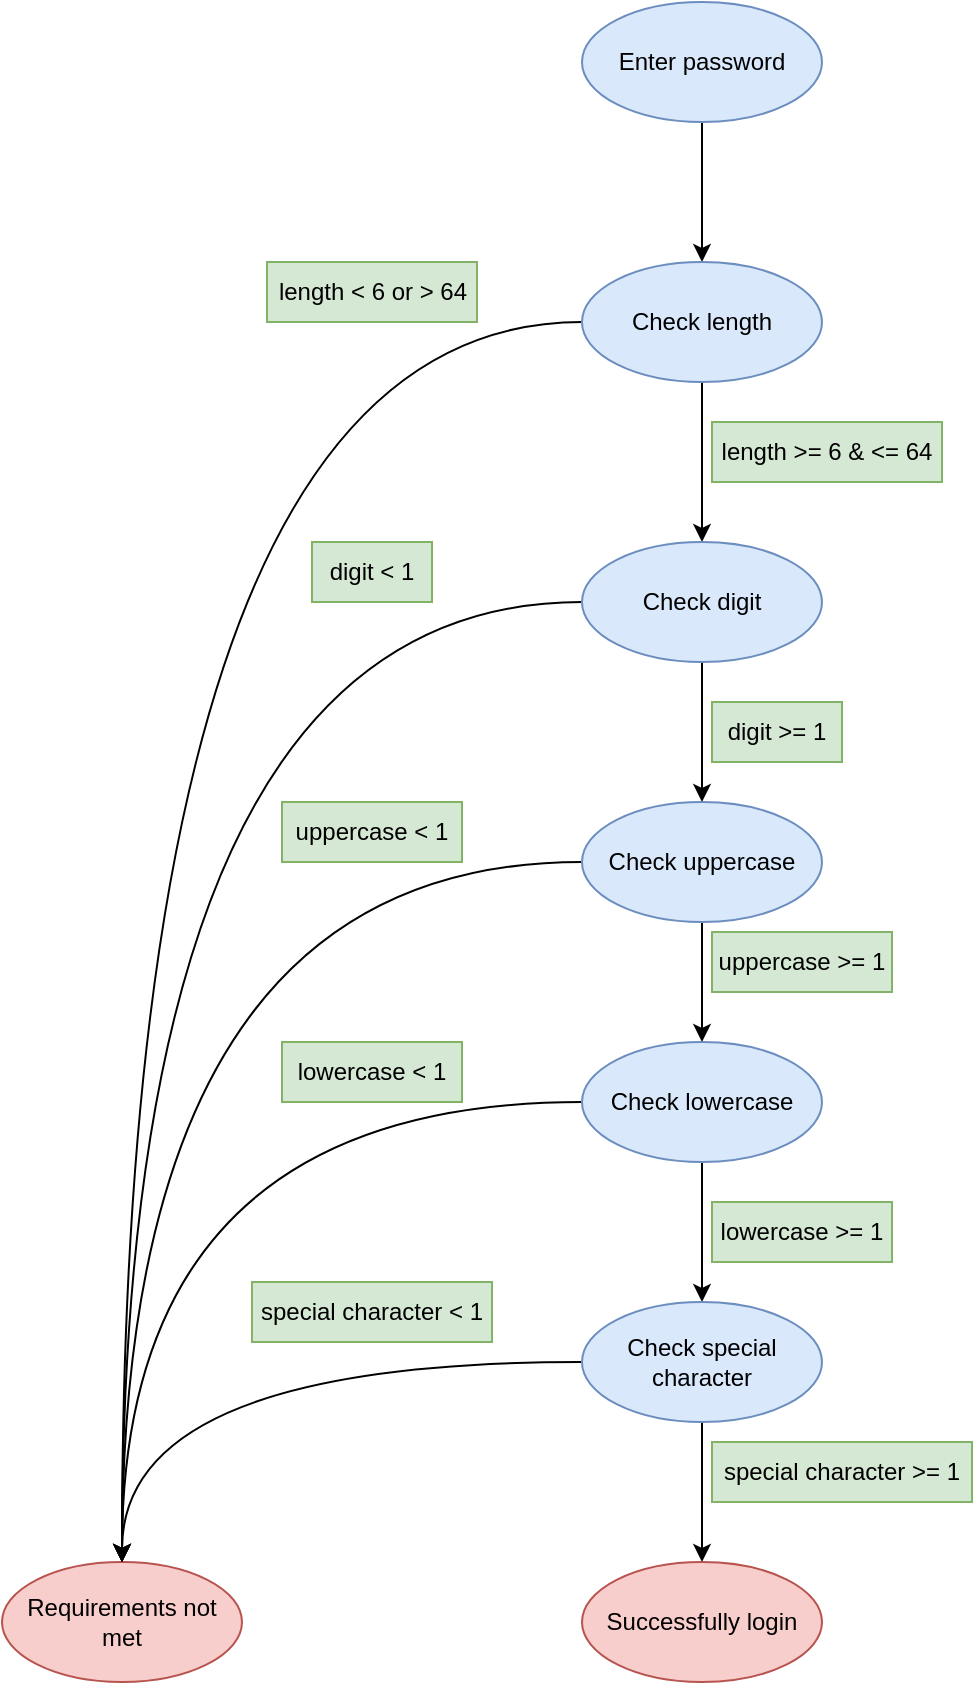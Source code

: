 <mxfile version="20.3.0" type="device"><diagram id="OcNbX9clFFBD-_X8Vdfh" name="Page-1"><mxGraphModel dx="1221" dy="754" grid="1" gridSize="10" guides="1" tooltips="1" connect="1" arrows="1" fold="1" page="1" pageScale="1" pageWidth="850" pageHeight="1100" math="0" shadow="0"><root><mxCell id="0"/><mxCell id="1" parent="0"/><mxCell id="SK5732vg5h385cBJLRKT-1" style="edgeStyle=orthogonalEdgeStyle;rounded=0;orthogonalLoop=1;jettySize=auto;html=1;" edge="1" parent="1" source="SK5732vg5h385cBJLRKT-2" target="SK5732vg5h385cBJLRKT-4"><mxGeometry relative="1" as="geometry"/></mxCell><mxCell id="SK5732vg5h385cBJLRKT-2" value="Enter password" style="ellipse;whiteSpace=wrap;html=1;fillColor=#dae8fc;strokeColor=#6c8ebf;" vertex="1" parent="1"><mxGeometry x="360" y="70" width="120" height="60" as="geometry"/></mxCell><mxCell id="SK5732vg5h385cBJLRKT-24" style="edgeStyle=orthogonalEdgeStyle;rounded=0;orthogonalLoop=1;jettySize=auto;html=1;exitX=0;exitY=0.5;exitDx=0;exitDy=0;entryX=0.5;entryY=0;entryDx=0;entryDy=0;curved=1;" edge="1" parent="1" source="SK5732vg5h385cBJLRKT-4" target="SK5732vg5h385cBJLRKT-5"><mxGeometry relative="1" as="geometry"/></mxCell><mxCell id="SK5732vg5h385cBJLRKT-30" style="edgeStyle=orthogonalEdgeStyle;curved=1;rounded=0;orthogonalLoop=1;jettySize=auto;html=1;entryX=0.5;entryY=0;entryDx=0;entryDy=0;" edge="1" parent="1" source="SK5732vg5h385cBJLRKT-4" target="SK5732vg5h385cBJLRKT-6"><mxGeometry relative="1" as="geometry"/></mxCell><mxCell id="SK5732vg5h385cBJLRKT-4" value="Check length" style="ellipse;whiteSpace=wrap;html=1;fillColor=#dae8fc;strokeColor=#6c8ebf;" vertex="1" parent="1"><mxGeometry x="360" y="200" width="120" height="60" as="geometry"/></mxCell><mxCell id="SK5732vg5h385cBJLRKT-5" value="Requirements not met" style="ellipse;whiteSpace=wrap;html=1;fillColor=#f8cecc;strokeColor=#b85450;" vertex="1" parent="1"><mxGeometry x="70" y="850" width="120" height="60" as="geometry"/></mxCell><mxCell id="SK5732vg5h385cBJLRKT-25" style="edgeStyle=orthogonalEdgeStyle;curved=1;rounded=0;orthogonalLoop=1;jettySize=auto;html=1;entryX=0.5;entryY=0;entryDx=0;entryDy=0;" edge="1" parent="1" source="SK5732vg5h385cBJLRKT-6" target="SK5732vg5h385cBJLRKT-5"><mxGeometry relative="1" as="geometry"/></mxCell><mxCell id="SK5732vg5h385cBJLRKT-31" style="edgeStyle=orthogonalEdgeStyle;curved=1;rounded=0;orthogonalLoop=1;jettySize=auto;html=1;entryX=0.5;entryY=0;entryDx=0;entryDy=0;" edge="1" parent="1" source="SK5732vg5h385cBJLRKT-6" target="SK5732vg5h385cBJLRKT-12"><mxGeometry relative="1" as="geometry"/></mxCell><mxCell id="SK5732vg5h385cBJLRKT-6" value="Check digit" style="ellipse;whiteSpace=wrap;html=1;fillColor=#dae8fc;strokeColor=#6c8ebf;" vertex="1" parent="1"><mxGeometry x="360" y="340" width="120" height="60" as="geometry"/></mxCell><mxCell id="SK5732vg5h385cBJLRKT-10" value="length &amp;lt; 6 or &amp;gt; 64" style="text;html=1;strokeColor=#82b366;fillColor=#d5e8d4;align=center;verticalAlign=middle;whiteSpace=wrap;rounded=0;" vertex="1" parent="1"><mxGeometry x="202.5" y="200" width="105" height="30" as="geometry"/></mxCell><mxCell id="SK5732vg5h385cBJLRKT-11" value="length &amp;gt;= 6 &amp;amp; &amp;lt;= 64" style="text;html=1;strokeColor=#82b366;fillColor=#d5e8d4;align=center;verticalAlign=middle;whiteSpace=wrap;rounded=0;" vertex="1" parent="1"><mxGeometry x="425" y="280" width="115" height="30" as="geometry"/></mxCell><mxCell id="SK5732vg5h385cBJLRKT-26" style="edgeStyle=orthogonalEdgeStyle;curved=1;rounded=0;orthogonalLoop=1;jettySize=auto;html=1;" edge="1" parent="1" source="SK5732vg5h385cBJLRKT-12"><mxGeometry relative="1" as="geometry"><mxPoint x="130" y="850" as="targetPoint"/></mxGeometry></mxCell><mxCell id="SK5732vg5h385cBJLRKT-32" style="edgeStyle=orthogonalEdgeStyle;curved=1;rounded=0;orthogonalLoop=1;jettySize=auto;html=1;entryX=0.5;entryY=0;entryDx=0;entryDy=0;" edge="1" parent="1" source="SK5732vg5h385cBJLRKT-12" target="SK5732vg5h385cBJLRKT-13"><mxGeometry relative="1" as="geometry"/></mxCell><mxCell id="SK5732vg5h385cBJLRKT-12" value="Check uppercase" style="ellipse;whiteSpace=wrap;html=1;fillColor=#dae8fc;strokeColor=#6c8ebf;" vertex="1" parent="1"><mxGeometry x="360" y="470" width="120" height="60" as="geometry"/></mxCell><mxCell id="SK5732vg5h385cBJLRKT-27" style="edgeStyle=orthogonalEdgeStyle;curved=1;rounded=0;orthogonalLoop=1;jettySize=auto;html=1;entryX=0.5;entryY=0;entryDx=0;entryDy=0;" edge="1" parent="1" source="SK5732vg5h385cBJLRKT-13" target="SK5732vg5h385cBJLRKT-5"><mxGeometry relative="1" as="geometry"/></mxCell><mxCell id="SK5732vg5h385cBJLRKT-33" style="edgeStyle=orthogonalEdgeStyle;curved=1;rounded=0;orthogonalLoop=1;jettySize=auto;html=1;entryX=0.5;entryY=0;entryDx=0;entryDy=0;" edge="1" parent="1" source="SK5732vg5h385cBJLRKT-13" target="SK5732vg5h385cBJLRKT-14"><mxGeometry relative="1" as="geometry"/></mxCell><mxCell id="SK5732vg5h385cBJLRKT-13" value="Check lowercase" style="ellipse;whiteSpace=wrap;html=1;fillColor=#dae8fc;strokeColor=#6c8ebf;" vertex="1" parent="1"><mxGeometry x="360" y="590" width="120" height="60" as="geometry"/></mxCell><mxCell id="SK5732vg5h385cBJLRKT-28" style="edgeStyle=orthogonalEdgeStyle;curved=1;rounded=0;orthogonalLoop=1;jettySize=auto;html=1;entryX=0.5;entryY=0;entryDx=0;entryDy=0;" edge="1" parent="1" source="SK5732vg5h385cBJLRKT-14" target="SK5732vg5h385cBJLRKT-5"><mxGeometry relative="1" as="geometry"/></mxCell><mxCell id="SK5732vg5h385cBJLRKT-34" style="edgeStyle=orthogonalEdgeStyle;curved=1;rounded=0;orthogonalLoop=1;jettySize=auto;html=1;entryX=0.5;entryY=0;entryDx=0;entryDy=0;" edge="1" parent="1" source="SK5732vg5h385cBJLRKT-14" target="SK5732vg5h385cBJLRKT-23"><mxGeometry relative="1" as="geometry"/></mxCell><mxCell id="SK5732vg5h385cBJLRKT-14" value="Check special character" style="ellipse;whiteSpace=wrap;html=1;fillColor=#dae8fc;strokeColor=#6c8ebf;" vertex="1" parent="1"><mxGeometry x="360" y="720" width="120" height="60" as="geometry"/></mxCell><mxCell id="SK5732vg5h385cBJLRKT-15" value="digit &amp;gt;= 1" style="text;html=1;strokeColor=#82b366;fillColor=#d5e8d4;align=center;verticalAlign=middle;whiteSpace=wrap;rounded=0;" vertex="1" parent="1"><mxGeometry x="425" y="420" width="65" height="30" as="geometry"/></mxCell><mxCell id="SK5732vg5h385cBJLRKT-16" value="digit &amp;lt; 1" style="text;html=1;strokeColor=#82b366;fillColor=#d5e8d4;align=center;verticalAlign=middle;whiteSpace=wrap;rounded=0;" vertex="1" parent="1"><mxGeometry x="225" y="340" width="60" height="30" as="geometry"/></mxCell><mxCell id="SK5732vg5h385cBJLRKT-17" value="uppercase &amp;gt;= 1" style="text;html=1;strokeColor=#82b366;fillColor=#d5e8d4;align=center;verticalAlign=middle;whiteSpace=wrap;rounded=0;" vertex="1" parent="1"><mxGeometry x="425" y="535" width="90" height="30" as="geometry"/></mxCell><mxCell id="SK5732vg5h385cBJLRKT-18" value="uppercase &amp;lt; 1" style="text;html=1;strokeColor=#82b366;fillColor=#d5e8d4;align=center;verticalAlign=middle;whiteSpace=wrap;rounded=0;" vertex="1" parent="1"><mxGeometry x="210" y="470" width="90" height="30" as="geometry"/></mxCell><mxCell id="SK5732vg5h385cBJLRKT-19" value="lowercase &amp;gt;= 1" style="text;html=1;strokeColor=#82b366;fillColor=#d5e8d4;align=center;verticalAlign=middle;whiteSpace=wrap;rounded=0;" vertex="1" parent="1"><mxGeometry x="425" y="670" width="90" height="30" as="geometry"/></mxCell><mxCell id="SK5732vg5h385cBJLRKT-20" value="lowercase &amp;lt; 1" style="text;html=1;strokeColor=#82b366;fillColor=#d5e8d4;align=center;verticalAlign=middle;whiteSpace=wrap;rounded=0;" vertex="1" parent="1"><mxGeometry x="210" y="590" width="90" height="30" as="geometry"/></mxCell><mxCell id="SK5732vg5h385cBJLRKT-21" value="special character &amp;gt;= 1" style="text;html=1;strokeColor=#82b366;fillColor=#d5e8d4;align=center;verticalAlign=middle;whiteSpace=wrap;rounded=0;" vertex="1" parent="1"><mxGeometry x="425" y="790" width="130" height="30" as="geometry"/></mxCell><mxCell id="SK5732vg5h385cBJLRKT-22" value="special character &amp;lt; 1" style="text;html=1;strokeColor=#82b366;fillColor=#d5e8d4;align=center;verticalAlign=middle;whiteSpace=wrap;rounded=0;" vertex="1" parent="1"><mxGeometry x="195" y="710" width="120" height="30" as="geometry"/></mxCell><mxCell id="SK5732vg5h385cBJLRKT-23" value="Successfully login" style="ellipse;whiteSpace=wrap;html=1;fillColor=#f8cecc;strokeColor=#b85450;" vertex="1" parent="1"><mxGeometry x="360" y="850" width="120" height="60" as="geometry"/></mxCell></root></mxGraphModel></diagram></mxfile>